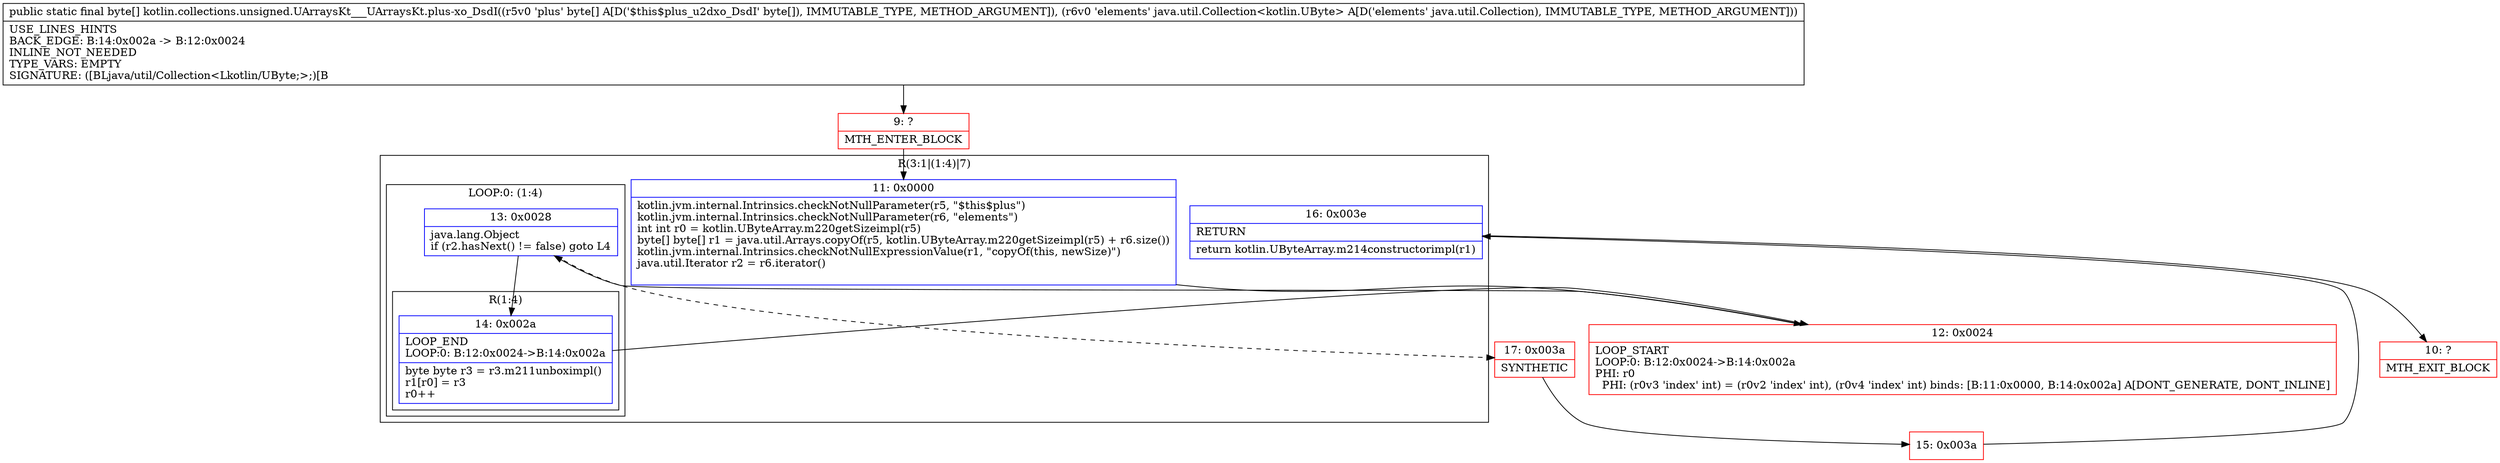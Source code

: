 digraph "CFG forkotlin.collections.unsigned.UArraysKt___UArraysKt.plus\-xo_DsdI([BLjava\/util\/Collection;)[B" {
subgraph cluster_Region_393545878 {
label = "R(3:1|(1:4)|7)";
node [shape=record,color=blue];
Node_11 [shape=record,label="{11\:\ 0x0000|kotlin.jvm.internal.Intrinsics.checkNotNullParameter(r5, \"$this$plus\")\lkotlin.jvm.internal.Intrinsics.checkNotNullParameter(r6, \"elements\")\lint int r0 = kotlin.UByteArray.m220getSizeimpl(r5)\lbyte[] byte[] r1 = java.util.Arrays.copyOf(r5, kotlin.UByteArray.m220getSizeimpl(r5) + r6.size())\lkotlin.jvm.internal.Intrinsics.checkNotNullExpressionValue(r1, \"copyOf(this, newSize)\")\ljava.util.Iterator r2 = r6.iterator()\l\l}"];
subgraph cluster_LoopRegion_927213716 {
label = "LOOP:0: (1:4)";
node [shape=record,color=blue];
Node_13 [shape=record,label="{13\:\ 0x0028|java.lang.Object \lif (r2.hasNext() != false) goto L4\l}"];
subgraph cluster_Region_308468670 {
label = "R(1:4)";
node [shape=record,color=blue];
Node_14 [shape=record,label="{14\:\ 0x002a|LOOP_END\lLOOP:0: B:12:0x0024\-\>B:14:0x002a\l|byte byte r3 = r3.m211unboximpl()\lr1[r0] = r3\lr0++\l}"];
}
}
Node_16 [shape=record,label="{16\:\ 0x003e|RETURN\l|return kotlin.UByteArray.m214constructorimpl(r1)\l}"];
}
Node_9 [shape=record,color=red,label="{9\:\ ?|MTH_ENTER_BLOCK\l}"];
Node_12 [shape=record,color=red,label="{12\:\ 0x0024|LOOP_START\lLOOP:0: B:12:0x0024\-\>B:14:0x002a\lPHI: r0 \l  PHI: (r0v3 'index' int) = (r0v2 'index' int), (r0v4 'index' int) binds: [B:11:0x0000, B:14:0x002a] A[DONT_GENERATE, DONT_INLINE]\l}"];
Node_17 [shape=record,color=red,label="{17\:\ 0x003a|SYNTHETIC\l}"];
Node_15 [shape=record,color=red,label="{15\:\ 0x003a}"];
Node_10 [shape=record,color=red,label="{10\:\ ?|MTH_EXIT_BLOCK\l}"];
MethodNode[shape=record,label="{public static final byte[] kotlin.collections.unsigned.UArraysKt___UArraysKt.plus\-xo_DsdI((r5v0 'plus' byte[] A[D('$this$plus_u2dxo_DsdI' byte[]), IMMUTABLE_TYPE, METHOD_ARGUMENT]), (r6v0 'elements' java.util.Collection\<kotlin.UByte\> A[D('elements' java.util.Collection), IMMUTABLE_TYPE, METHOD_ARGUMENT]))  | USE_LINES_HINTS\lBACK_EDGE: B:14:0x002a \-\> B:12:0x0024\lINLINE_NOT_NEEDED\lTYPE_VARS: EMPTY\lSIGNATURE: ([BLjava\/util\/Collection\<Lkotlin\/UByte;\>;)[B\l}"];
MethodNode -> Node_9;Node_11 -> Node_12;
Node_13 -> Node_14;
Node_13 -> Node_17[style=dashed];
Node_14 -> Node_12;
Node_16 -> Node_10;
Node_9 -> Node_11;
Node_12 -> Node_13;
Node_17 -> Node_15;
Node_15 -> Node_16;
}

